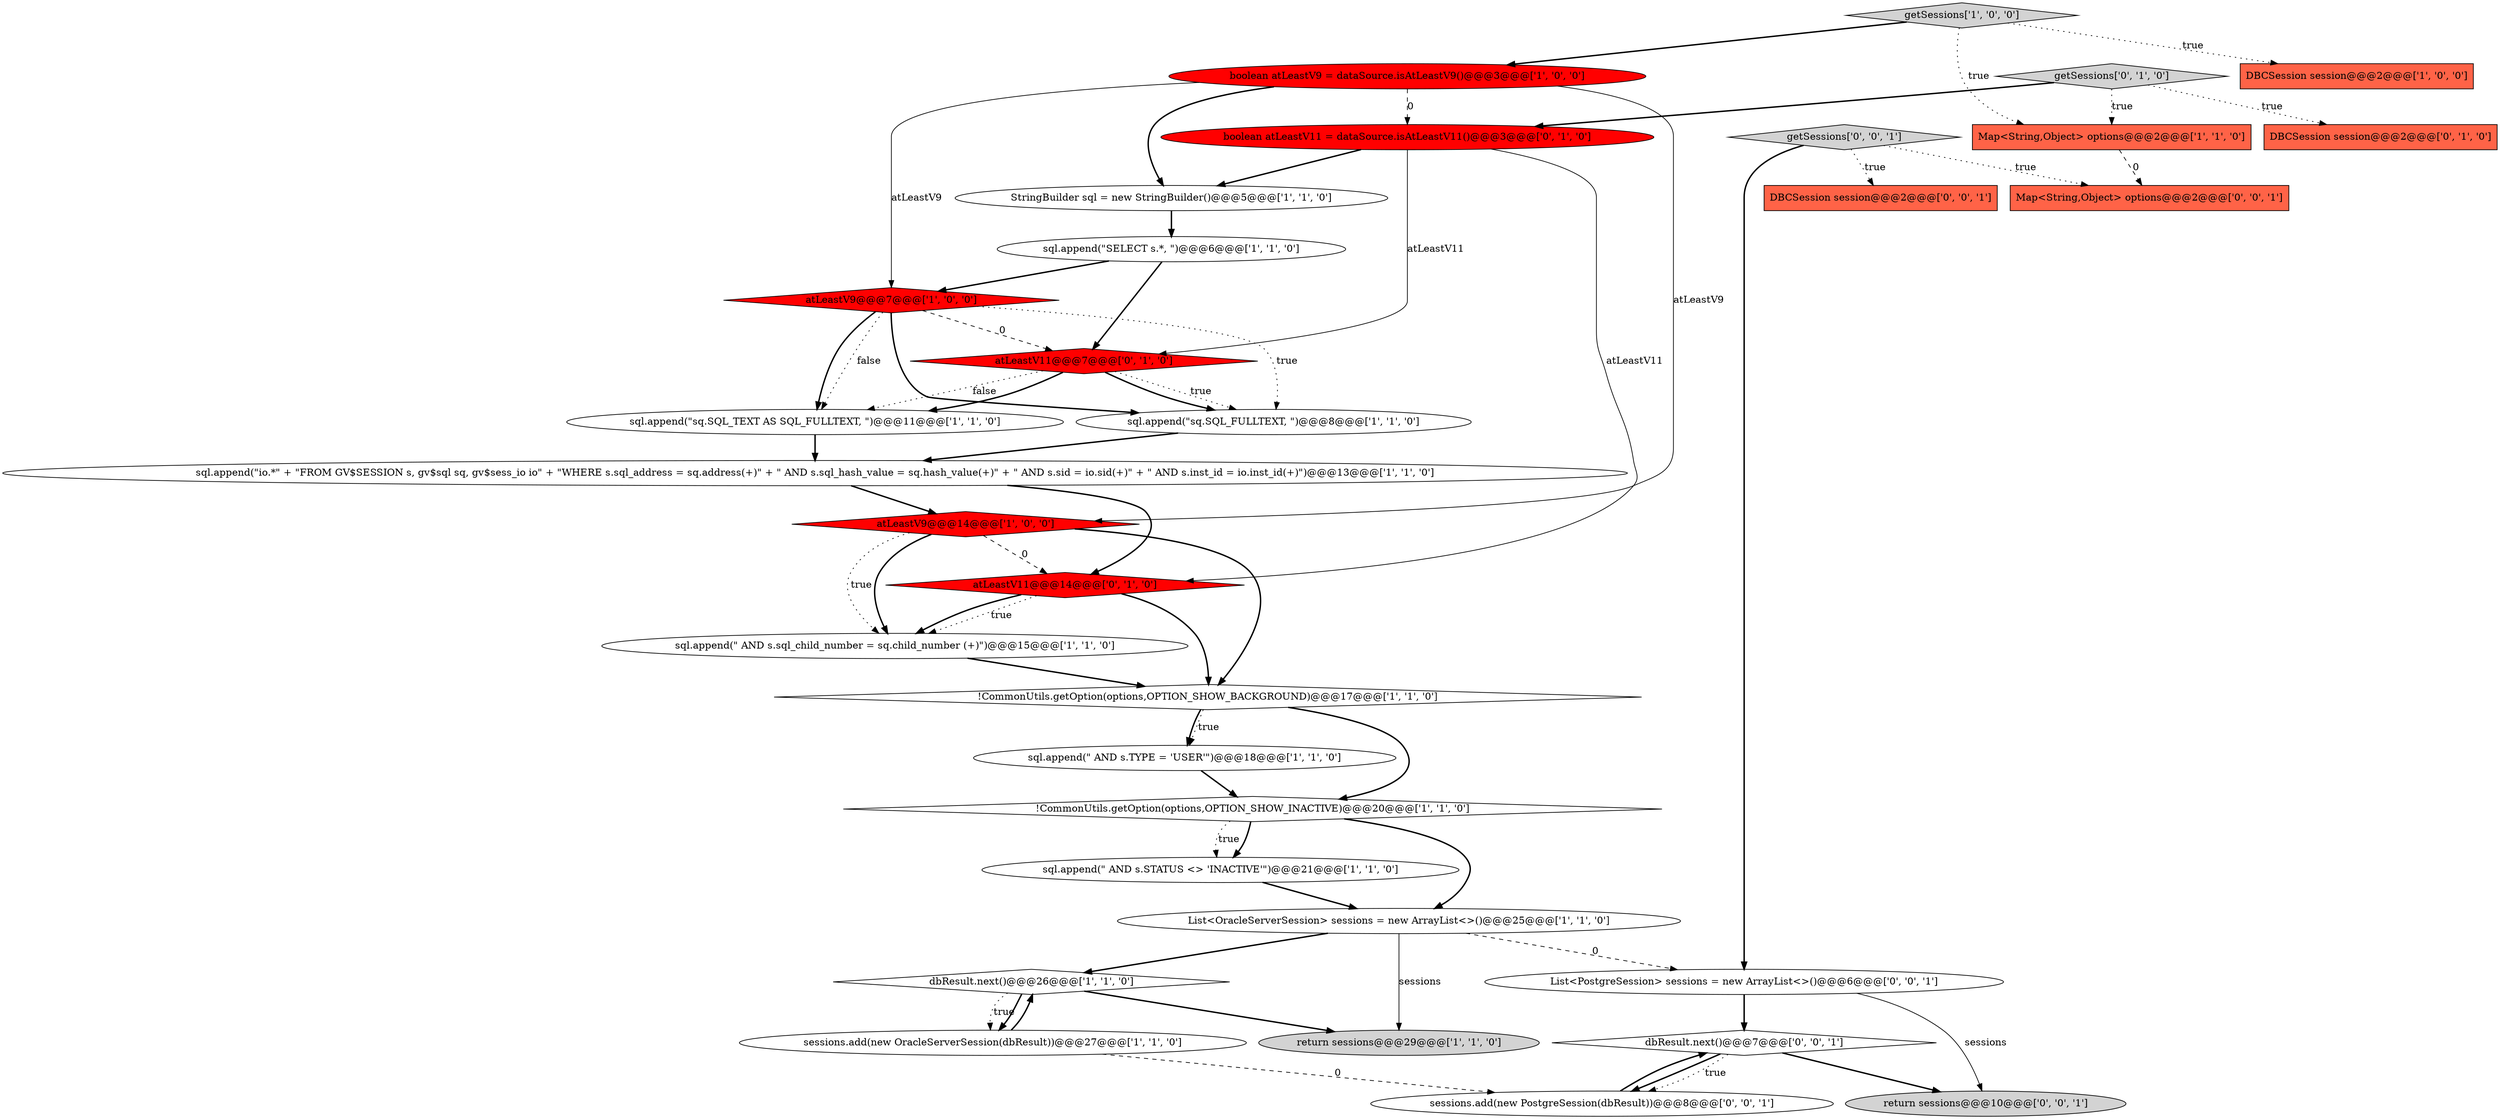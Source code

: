 digraph {
6 [style = filled, label = "sql.append(\"io.*\" + \"FROM GV$SESSION s, gv$sql sq, gv$sess_io io\" + \"WHERE s.sql_address = sq.address(+)\" + \" AND s.sql_hash_value = sq.hash_value(+)\" + \" AND s.sid = io.sid(+)\" + \" AND s.inst_id = io.inst_id(+)\")@@@13@@@['1', '1', '0']", fillcolor = white, shape = ellipse image = "AAA0AAABBB1BBB"];
18 [style = filled, label = "sql.append(\"sq.SQL_TEXT AS SQL_FULLTEXT, \")@@@11@@@['1', '1', '0']", fillcolor = white, shape = ellipse image = "AAA0AAABBB1BBB"];
2 [style = filled, label = "!CommonUtils.getOption(options,OPTION_SHOW_INACTIVE)@@@20@@@['1', '1', '0']", fillcolor = white, shape = diamond image = "AAA0AAABBB1BBB"];
8 [style = filled, label = "!CommonUtils.getOption(options,OPTION_SHOW_BACKGROUND)@@@17@@@['1', '1', '0']", fillcolor = white, shape = diamond image = "AAA0AAABBB1BBB"];
25 [style = filled, label = "List<PostgreSession> sessions = new ArrayList<>()@@@6@@@['0', '0', '1']", fillcolor = white, shape = ellipse image = "AAA0AAABBB3BBB"];
24 [style = filled, label = "getSessions['0', '1', '0']", fillcolor = lightgray, shape = diamond image = "AAA0AAABBB2BBB"];
20 [style = filled, label = "atLeastV11@@@7@@@['0', '1', '0']", fillcolor = red, shape = diamond image = "AAA1AAABBB2BBB"];
28 [style = filled, label = "getSessions['0', '0', '1']", fillcolor = lightgray, shape = diamond image = "AAA0AAABBB3BBB"];
15 [style = filled, label = "boolean atLeastV9 = dataSource.isAtLeastV9()@@@3@@@['1', '0', '0']", fillcolor = red, shape = ellipse image = "AAA1AAABBB1BBB"];
31 [style = filled, label = "sessions.add(new PostgreSession(dbResult))@@@8@@@['0', '0', '1']", fillcolor = white, shape = ellipse image = "AAA0AAABBB3BBB"];
14 [style = filled, label = "StringBuilder sql = new StringBuilder()@@@5@@@['1', '1', '0']", fillcolor = white, shape = ellipse image = "AAA0AAABBB1BBB"];
1 [style = filled, label = "Map<String,Object> options@@@2@@@['1', '1', '0']", fillcolor = tomato, shape = box image = "AAA0AAABBB1BBB"];
7 [style = filled, label = "dbResult.next()@@@26@@@['1', '1', '0']", fillcolor = white, shape = diamond image = "AAA0AAABBB1BBB"];
4 [style = filled, label = "List<OracleServerSession> sessions = new ArrayList<>()@@@25@@@['1', '1', '0']", fillcolor = white, shape = ellipse image = "AAA0AAABBB1BBB"];
27 [style = filled, label = "DBCSession session@@@2@@@['0', '0', '1']", fillcolor = tomato, shape = box image = "AAA0AAABBB3BBB"];
11 [style = filled, label = "atLeastV9@@@7@@@['1', '0', '0']", fillcolor = red, shape = diamond image = "AAA1AAABBB1BBB"];
3 [style = filled, label = "atLeastV9@@@14@@@['1', '0', '0']", fillcolor = red, shape = diamond image = "AAA1AAABBB1BBB"];
21 [style = filled, label = "boolean atLeastV11 = dataSource.isAtLeastV11()@@@3@@@['0', '1', '0']", fillcolor = red, shape = ellipse image = "AAA1AAABBB2BBB"];
5 [style = filled, label = "getSessions['1', '0', '0']", fillcolor = lightgray, shape = diamond image = "AAA0AAABBB1BBB"];
23 [style = filled, label = "atLeastV11@@@14@@@['0', '1', '0']", fillcolor = red, shape = diamond image = "AAA1AAABBB2BBB"];
29 [style = filled, label = "dbResult.next()@@@7@@@['0', '0', '1']", fillcolor = white, shape = diamond image = "AAA0AAABBB3BBB"];
30 [style = filled, label = "Map<String,Object> options@@@2@@@['0', '0', '1']", fillcolor = tomato, shape = box image = "AAA0AAABBB3BBB"];
26 [style = filled, label = "return sessions@@@10@@@['0', '0', '1']", fillcolor = lightgray, shape = ellipse image = "AAA0AAABBB3BBB"];
17 [style = filled, label = "sql.append(\" AND s.TYPE = 'USER'\")@@@18@@@['1', '1', '0']", fillcolor = white, shape = ellipse image = "AAA0AAABBB1BBB"];
13 [style = filled, label = "return sessions@@@29@@@['1', '1', '0']", fillcolor = lightgray, shape = ellipse image = "AAA0AAABBB1BBB"];
0 [style = filled, label = "DBCSession session@@@2@@@['1', '0', '0']", fillcolor = tomato, shape = box image = "AAA0AAABBB1BBB"];
10 [style = filled, label = "sessions.add(new OracleServerSession(dbResult))@@@27@@@['1', '1', '0']", fillcolor = white, shape = ellipse image = "AAA0AAABBB1BBB"];
16 [style = filled, label = "sql.append(\" AND s.sql_child_number = sq.child_number (+)\")@@@15@@@['1', '1', '0']", fillcolor = white, shape = ellipse image = "AAA0AAABBB1BBB"];
22 [style = filled, label = "DBCSession session@@@2@@@['0', '1', '0']", fillcolor = tomato, shape = box image = "AAA0AAABBB2BBB"];
19 [style = filled, label = "sql.append(\"sq.SQL_FULLTEXT, \")@@@8@@@['1', '1', '0']", fillcolor = white, shape = ellipse image = "AAA0AAABBB1BBB"];
9 [style = filled, label = "sql.append(\" AND s.STATUS <> 'INACTIVE'\")@@@21@@@['1', '1', '0']", fillcolor = white, shape = ellipse image = "AAA0AAABBB1BBB"];
12 [style = filled, label = "sql.append(\"SELECT s.*, \")@@@6@@@['1', '1', '0']", fillcolor = white, shape = ellipse image = "AAA0AAABBB1BBB"];
7->13 [style = bold, label=""];
23->16 [style = dotted, label="true"];
6->3 [style = bold, label=""];
24->1 [style = dotted, label="true"];
23->16 [style = bold, label=""];
7->10 [style = dotted, label="true"];
11->20 [style = dashed, label="0"];
11->18 [style = dotted, label="false"];
15->14 [style = bold, label=""];
16->8 [style = bold, label=""];
25->26 [style = solid, label="sessions"];
7->10 [style = bold, label=""];
6->23 [style = bold, label=""];
1->30 [style = dashed, label="0"];
9->4 [style = bold, label=""];
29->31 [style = bold, label=""];
5->1 [style = dotted, label="true"];
8->17 [style = dotted, label="true"];
12->11 [style = bold, label=""];
15->11 [style = solid, label="atLeastV9"];
12->20 [style = bold, label=""];
10->31 [style = dashed, label="0"];
5->15 [style = bold, label=""];
31->29 [style = bold, label=""];
15->21 [style = dashed, label="0"];
21->20 [style = solid, label="atLeastV11"];
5->0 [style = dotted, label="true"];
2->9 [style = bold, label=""];
25->29 [style = bold, label=""];
3->16 [style = bold, label=""];
11->19 [style = bold, label=""];
23->8 [style = bold, label=""];
19->6 [style = bold, label=""];
15->3 [style = solid, label="atLeastV9"];
2->4 [style = bold, label=""];
10->7 [style = bold, label=""];
4->7 [style = bold, label=""];
11->18 [style = bold, label=""];
29->26 [style = bold, label=""];
8->17 [style = bold, label=""];
20->18 [style = bold, label=""];
28->30 [style = dotted, label="true"];
3->23 [style = dashed, label="0"];
4->25 [style = dashed, label="0"];
2->9 [style = dotted, label="true"];
17->2 [style = bold, label=""];
8->2 [style = bold, label=""];
24->21 [style = bold, label=""];
18->6 [style = bold, label=""];
24->22 [style = dotted, label="true"];
3->8 [style = bold, label=""];
14->12 [style = bold, label=""];
28->25 [style = bold, label=""];
20->19 [style = dotted, label="true"];
21->23 [style = solid, label="atLeastV11"];
11->19 [style = dotted, label="true"];
20->18 [style = dotted, label="false"];
28->27 [style = dotted, label="true"];
20->19 [style = bold, label=""];
3->16 [style = dotted, label="true"];
4->13 [style = solid, label="sessions"];
21->14 [style = bold, label=""];
29->31 [style = dotted, label="true"];
}
